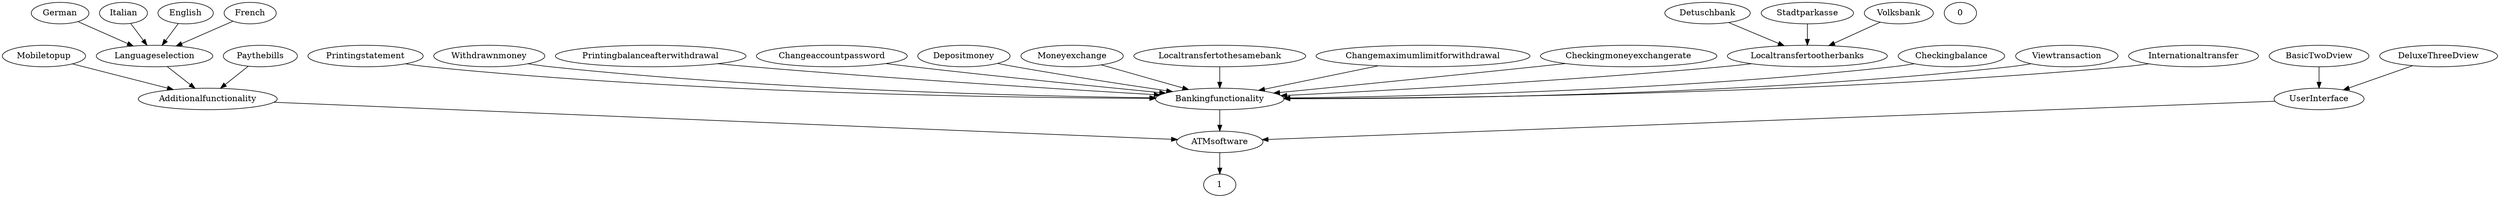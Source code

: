 digraph G {
  Printingstatement;
  Withdrawnmoney;
  Printingbalanceafterwithdrawal;
  Changeaccountpassword;
  Depositmoney;
  Moneyexchange;
  Localtransfertothesamebank;
  Detuschbank;
  BasicTwoDview;
  0;
  Bankingfunctionality;
  Changemaximumlimitforwithdrawal;
  1;
  Checkingmoneyexchangerate;
  Mobiletopup;
  German;
  DeluxeThreeDview;
  Languageselection;
  Stadtparkasse;
  Paythebills;
  Additionalfunctionality;
  Italian;
  UserInterface;
  English;
  Localtransfertootherbanks;
  Volksbank;
  Checkingbalance;
  ATMsoftware;
  Viewtransaction;
  Internationaltransfer;
  French;
  Additionalfunctionality -> ATMsoftware;
  Languageselection -> Additionalfunctionality;
  Stadtparkasse -> Localtransfertootherbanks;
  Viewtransaction -> Bankingfunctionality;
  Paythebills -> Additionalfunctionality;
  Italian -> Languageselection;
  Internationaltransfer -> Bankingfunctionality;
  English -> Languageselection;
  Mobiletopup -> Additionalfunctionality;
  Printingstatement -> Bankingfunctionality;
  Moneyexchange -> Bankingfunctionality;
  DeluxeThreeDview -> UserInterface;
  Depositmoney -> Bankingfunctionality;
  German -> Languageselection;
  Detuschbank -> Localtransfertootherbanks;
  Changeaccountpassword -> Bankingfunctionality;
  Volksbank -> Localtransfertootherbanks;
  Localtransfertothesamebank -> Bankingfunctionality;
  Bankingfunctionality -> ATMsoftware;
  French -> Languageselection;
  Changemaximumlimitforwithdrawal -> Bankingfunctionality;
  ATMsoftware -> 1;
  Printingbalanceafterwithdrawal -> Bankingfunctionality;
  Localtransfertootherbanks -> Bankingfunctionality;
  Checkingmoneyexchangerate -> Bankingfunctionality;
  Withdrawnmoney -> Bankingfunctionality;
  UserInterface -> ATMsoftware;
  Checkingbalance -> Bankingfunctionality;
  BasicTwoDview -> UserInterface;
}
